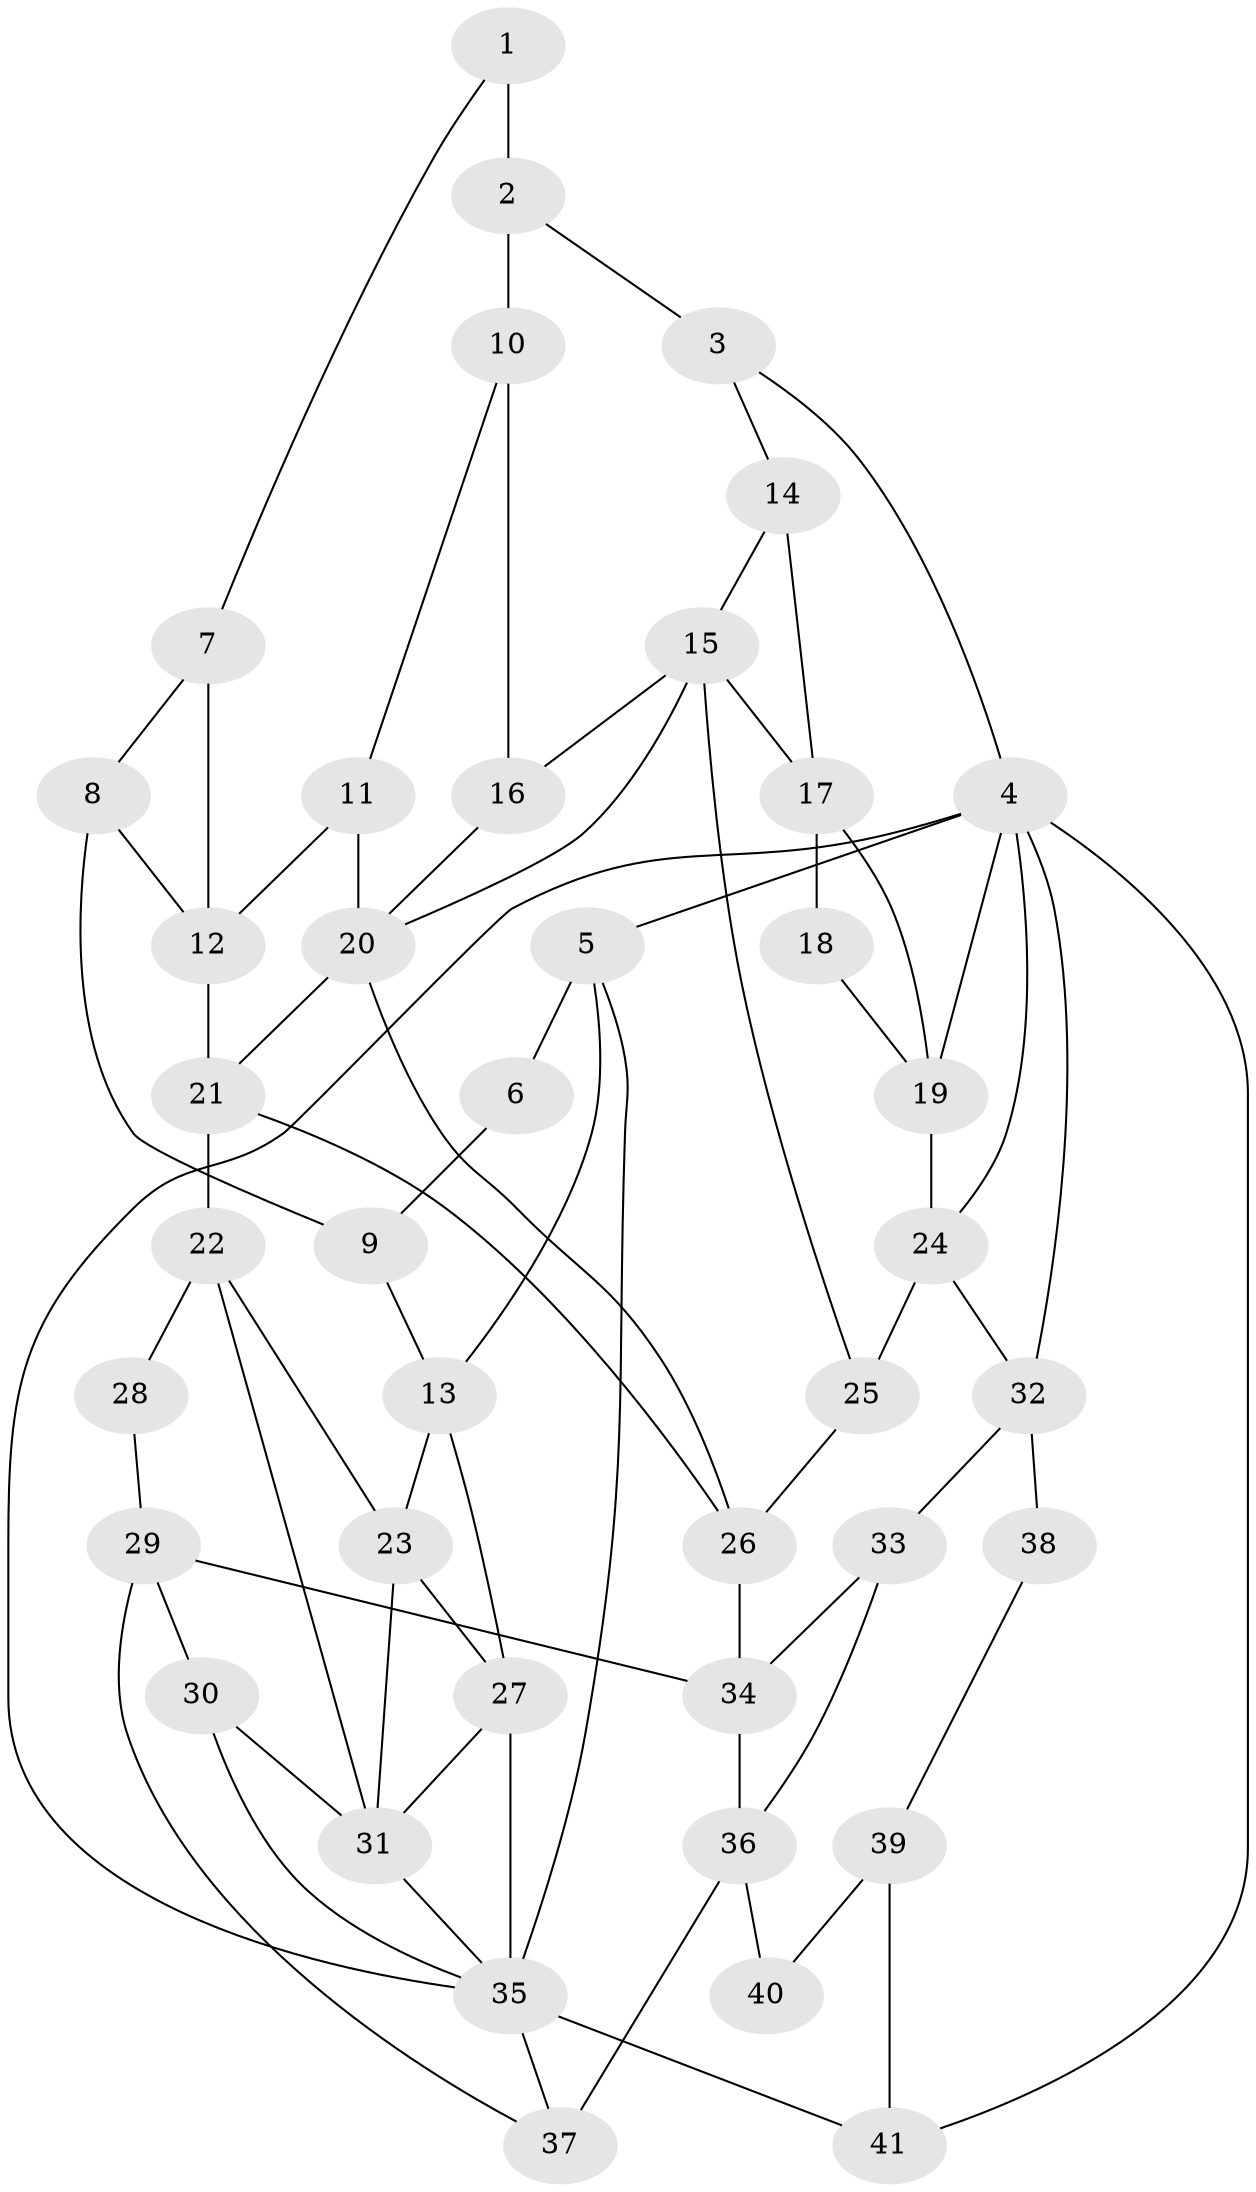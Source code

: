 // original degree distribution, {3: 0.03076923076923077, 4: 0.2230769230769231, 6: 0.23846153846153847, 5: 0.5076923076923077}
// Generated by graph-tools (version 1.1) at 2025/54/03/04/25 22:54:32]
// undirected, 41 vertices, 73 edges
graph export_dot {
  node [color=gray90,style=filled];
  1;
  2;
  3;
  4;
  5;
  6;
  7;
  8;
  9;
  10;
  11;
  12;
  13;
  14;
  15;
  16;
  17;
  18;
  19;
  20;
  21;
  22;
  23;
  24;
  25;
  26;
  27;
  28;
  29;
  30;
  31;
  32;
  33;
  34;
  35;
  36;
  37;
  38;
  39;
  40;
  41;
  1 -- 2 [weight=2.0];
  1 -- 7 [weight=1.0];
  2 -- 3 [weight=2.0];
  2 -- 10 [weight=2.0];
  3 -- 4 [weight=1.0];
  3 -- 14 [weight=1.0];
  4 -- 5 [weight=1.0];
  4 -- 19 [weight=1.0];
  4 -- 24 [weight=1.0];
  4 -- 32 [weight=1.0];
  4 -- 35 [weight=1.0];
  4 -- 41 [weight=1.0];
  5 -- 6 [weight=1.0];
  5 -- 13 [weight=1.0];
  5 -- 35 [weight=1.0];
  6 -- 9 [weight=2.0];
  7 -- 8 [weight=1.0];
  7 -- 12 [weight=1.0];
  8 -- 9 [weight=2.0];
  8 -- 12 [weight=1.0];
  9 -- 13 [weight=2.0];
  10 -- 11 [weight=1.0];
  10 -- 16 [weight=1.0];
  11 -- 12 [weight=1.0];
  11 -- 20 [weight=2.0];
  12 -- 21 [weight=2.0];
  13 -- 23 [weight=1.0];
  13 -- 27 [weight=2.0];
  14 -- 15 [weight=1.0];
  14 -- 17 [weight=2.0];
  15 -- 16 [weight=1.0];
  15 -- 17 [weight=1.0];
  15 -- 20 [weight=1.0];
  15 -- 25 [weight=1.0];
  16 -- 20 [weight=1.0];
  17 -- 18 [weight=2.0];
  17 -- 19 [weight=1.0];
  18 -- 19 [weight=1.0];
  19 -- 24 [weight=2.0];
  20 -- 21 [weight=1.0];
  20 -- 26 [weight=1.0];
  21 -- 22 [weight=2.0];
  21 -- 26 [weight=1.0];
  22 -- 23 [weight=1.0];
  22 -- 28 [weight=1.0];
  22 -- 31 [weight=1.0];
  23 -- 27 [weight=1.0];
  23 -- 31 [weight=1.0];
  24 -- 25 [weight=2.0];
  24 -- 32 [weight=1.0];
  25 -- 26 [weight=1.0];
  26 -- 34 [weight=1.0];
  27 -- 31 [weight=1.0];
  27 -- 35 [weight=2.0];
  28 -- 29 [weight=2.0];
  29 -- 30 [weight=2.0];
  29 -- 34 [weight=1.0];
  29 -- 37 [weight=1.0];
  30 -- 31 [weight=2.0];
  30 -- 35 [weight=1.0];
  31 -- 35 [weight=1.0];
  32 -- 33 [weight=2.0];
  32 -- 38 [weight=2.0];
  33 -- 34 [weight=1.0];
  33 -- 36 [weight=1.0];
  34 -- 36 [weight=1.0];
  35 -- 37 [weight=1.0];
  35 -- 41 [weight=2.0];
  36 -- 37 [weight=2.0];
  36 -- 40 [weight=2.0];
  38 -- 39 [weight=2.0];
  39 -- 40 [weight=2.0];
  39 -- 41 [weight=2.0];
}

